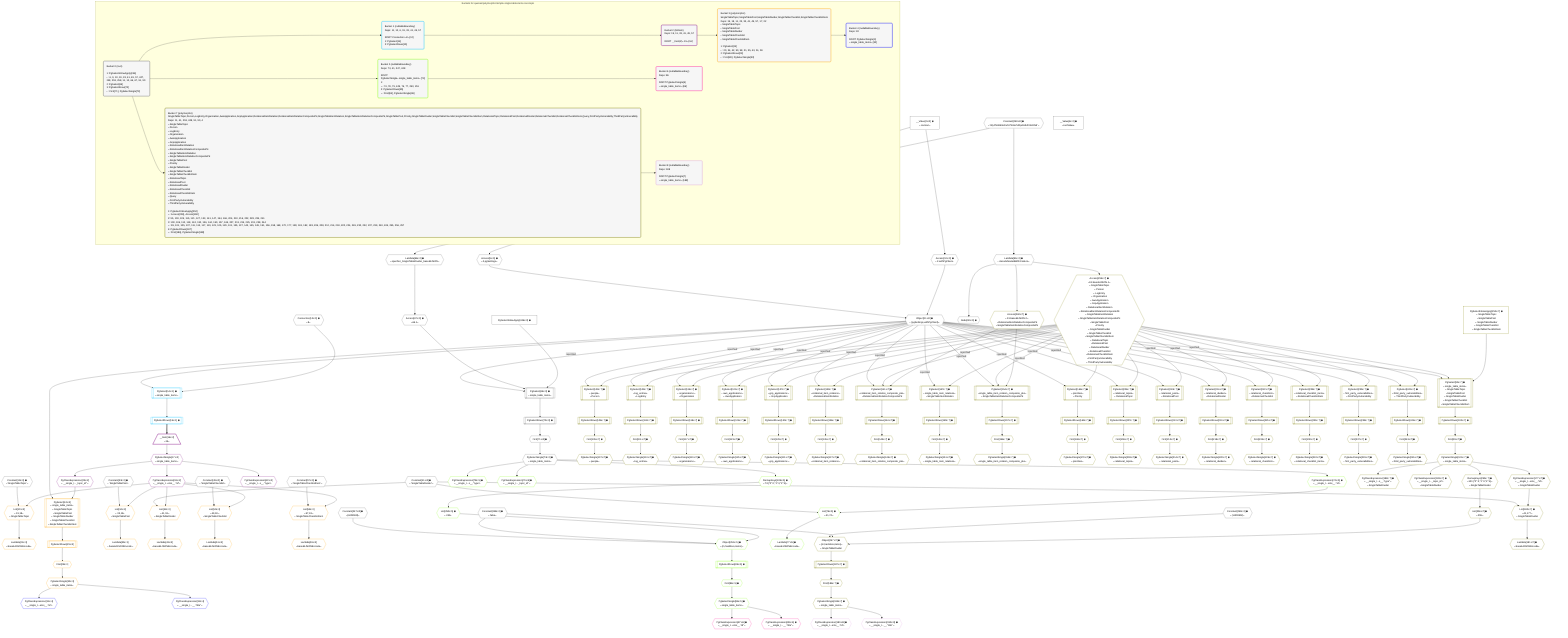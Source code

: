 %%{init: {'themeVariables': { 'fontSize': '12px'}}}%%
graph TD
    classDef path fill:#eee,stroke:#000,color:#000
    classDef plan fill:#fff,stroke-width:1px,color:#000
    classDef itemplan fill:#fff,stroke-width:2px,color:#000
    classDef unbatchedplan fill:#dff,stroke-width:1px,color:#000
    classDef sideeffectplan fill:#fcc,stroke-width:2px,color:#000
    classDef bucket fill:#f6f6f6,color:#000,stroke-width:2px,text-align:left


    %% plan dependencies
    Connection12{{"Connection[12∈0] ➊<br />ᐸ8ᐳ"}}:::plan
    PgSelect69[["PgSelect[69∈0] ➊<br />ᐸsingle_table_itemsᐳ"]]:::plan
    Object11{{"Object[11∈0] ➊<br />ᐸ{pgSettings,withPgClient}ᐳ"}}:::plan
    Access67{{"Access[67∈0] ➊<br />ᐸ66.1ᐳ"}}:::plan
    PgSelectInlineApply246["PgSelectInlineApply[246∈0] ➊"]:::plan
    Object11 -->|rejectNull| PgSelect69
    Access67 & PgSelectInlineApply246 --> PgSelect69
    Access9{{"Access[9∈0] ➊<br />ᐸ2.pgSettingsᐳ"}}:::plan
    Access10{{"Access[10∈0] ➊<br />ᐸ2.withPgClientᐳ"}}:::plan
    Access9 & Access10 --> Object11
    __Value2["__Value[2∈0] ➊<br />ᐸcontextᐳ"]:::plan
    __Value2 --> Access9
    __Value2 --> Access10
    Lambda66{{"Lambda[66∈0] ➊<br />ᐸspecifier_SingleTableDivider_base64JSONᐳ"}}:::plan
    Constant258{{"Constant[258∈0] ➊<br />ᐸ'WyJTaW5nbGVUYWJsZURpdmlkZXIiLDNd'ᐳ"}}:::plan
    Constant258 --> Lambda66
    Lambda66 --> Access67
    First71{{"First[71∈0] ➊"}}:::plan
    PgSelectRows72[["PgSelectRows[72∈0] ➊"]]:::plan
    PgSelectRows72 --> First71
    PgSelect69 --> PgSelectRows72
    PgSelectSingle73{{"PgSelectSingle[73∈0] ➊<br />ᐸsingle_table_itemsᐳ"}}:::plan
    First71 --> PgSelectSingle73
    Node90{{"Node[90∈0] ➊"}}:::plan
    Lambda91{{"Lambda[91∈0] ➊<br />ᐸdecodeNodeIdWithCodecsᐳ"}}:::plan
    Lambda91 --> Node90
    Constant258 --> Lambda91
    __Value4["__Value[4∈0] ➊<br />ᐸrootValueᐳ"]:::plan
    Constant19{{"Constant[19∈0] ➊<br />ᐸ'SingleTableTopic'ᐳ"}}:::plan
    Constant33{{"Constant[33∈0] ➊<br />ᐸ'SingleTablePost'ᐳ"}}:::plan
    Constant41{{"Constant[41∈0] ➊<br />ᐸ'SingleTableDivider'ᐳ"}}:::plan
    Constant49{{"Constant[49∈0] ➊<br />ᐸ'SingleTableChecklist'ᐳ"}}:::plan
    Constant57{{"Constant[57∈0] ➊<br />ᐸ'SingleTableChecklistItem'ᐳ"}}:::plan
    Constant247{{"Constant[247∈0] ➊<br />ᐸ[HIDDEN]ᐳ"}}:::plan
    Constant248{{"Constant[248∈0] ➊<br />ᐸfalseᐳ"}}:::plan
    Constant253{{"Constant[253∈0] ➊<br />ᐸ[HIDDEN]ᐳ"}}:::plan
    PgSelect14[["PgSelect[14∈1] ➊<br />ᐸsingle_table_itemsᐳ"]]:::plan
    Object11 & Connection12 --> PgSelect14
    PgSelectRows15[["PgSelectRows[15∈1] ➊"]]:::plan
    PgSelect14 --> PgSelectRows15
    __Item16[/"__Item[16∈2]<br />ᐸ15ᐳ"\]:::itemplan
    PgSelectRows15 ==> __Item16
    PgSelectSingle17{{"PgSelectSingle[17∈2]<br />ᐸsingle_table_itemsᐳ"}}:::plan
    __Item16 --> PgSelectSingle17
    PgClassExpression18{{"PgClassExpression[18∈2]<br />ᐸ__single_t...ems__.”id”ᐳ"}}:::plan
    PgSelectSingle17 --> PgClassExpression18
    PgClassExpression22{{"PgClassExpression[22∈2]<br />ᐸ__single_t...s__.”type”ᐳ"}}:::plan
    PgSelectSingle17 --> PgClassExpression22
    PgClassExpression23{{"PgClassExpression[23∈2]<br />ᐸ__single_t..._topic_id”ᐳ"}}:::plan
    PgSelectSingle17 --> PgClassExpression23
    List20{{"List[20∈3]<br />ᐸ19,18ᐳ<br />ᐳSingleTableTopic"}}:::plan
    Constant19 & PgClassExpression18 --> List20
    PgSelect24[["PgSelect[24∈3]<br />ᐸsingle_table_itemsᐳ<br />ᐳSingleTableTopic<br />ᐳSingleTablePost<br />ᐳSingleTableDivider<br />ᐳSingleTableChecklist<br />ᐳSingleTableChecklistItem"]]:::plan
    Object11 & PgClassExpression23 --> PgSelect24
    List34{{"List[34∈3]<br />ᐸ33,18ᐳ<br />ᐳSingleTablePost"}}:::plan
    Constant33 & PgClassExpression18 --> List34
    List42{{"List[42∈3]<br />ᐸ41,18ᐳ<br />ᐳSingleTableDivider"}}:::plan
    Constant41 & PgClassExpression18 --> List42
    List50{{"List[50∈3]<br />ᐸ49,18ᐳ<br />ᐳSingleTableChecklist"}}:::plan
    Constant49 & PgClassExpression18 --> List50
    List58{{"List[58∈3]<br />ᐸ57,18ᐳ<br />ᐳSingleTableChecklistItem"}}:::plan
    Constant57 & PgClassExpression18 --> List58
    Lambda21{{"Lambda[21∈3]<br />ᐸbase64JSONEncodeᐳ"}}:::plan
    List20 --> Lambda21
    First28{{"First[28∈3]"}}:::plan
    PgSelectRows29[["PgSelectRows[29∈3]"]]:::plan
    PgSelectRows29 --> First28
    PgSelect24 --> PgSelectRows29
    PgSelectSingle30{{"PgSelectSingle[30∈3]<br />ᐸsingle_table_itemsᐳ"}}:::plan
    First28 --> PgSelectSingle30
    Lambda35{{"Lambda[35∈3]<br />ᐸbase64JSONEncodeᐳ"}}:::plan
    List34 --> Lambda35
    Lambda43{{"Lambda[43∈3]<br />ᐸbase64JSONEncodeᐳ"}}:::plan
    List42 --> Lambda43
    Lambda51{{"Lambda[51∈3]<br />ᐸbase64JSONEncodeᐳ"}}:::plan
    List50 --> Lambda51
    Lambda59{{"Lambda[59∈3]<br />ᐸbase64JSONEncodeᐳ"}}:::plan
    List58 --> Lambda59
    PgClassExpression31{{"PgClassExpression[31∈4]<br />ᐸ__single_t...ems__.”id”ᐳ"}}:::plan
    PgSelectSingle30 --> PgClassExpression31
    PgClassExpression32{{"PgClassExpression[32∈4]<br />ᐸ__single_t...__.”title”ᐳ"}}:::plan
    PgSelectSingle30 --> PgClassExpression32
    Object251{{"Object[251∈5] ➊<br />ᐸ{m,hasMore,items}ᐳ"}}:::plan
    List250{{"List[250∈5] ➊<br />ᐸ249ᐳ"}}:::plan
    Constant247 & Constant248 & List250 --> Object251
    List76{{"List[76∈5] ➊<br />ᐸ41,74ᐳ"}}:::plan
    PgClassExpression74{{"PgClassExpression[74∈5] ➊<br />ᐸ__single_t...ems__.”id”ᐳ"}}:::plan
    Constant41 & PgClassExpression74 --> List76
    PgSelectSingle73 --> PgClassExpression74
    Lambda77{{"Lambda[77∈5] ➊<br />ᐸbase64JSONEncodeᐳ"}}:::plan
    List76 --> Lambda77
    PgClassExpression78{{"PgClassExpression[78∈5] ➊<br />ᐸ__single_t...s__.”type”ᐳ"}}:::plan
    PgSelectSingle73 --> PgClassExpression78
    PgClassExpression79{{"PgClassExpression[79∈5] ➊<br />ᐸ__single_t..._topic_id”ᐳ"}}:::plan
    PgSelectSingle73 --> PgClassExpression79
    First84{{"First[84∈5] ➊"}}:::plan
    PgSelectRows85[["PgSelectRows[85∈5] ➊"]]:::plan
    PgSelectRows85 --> First84
    Object251 --> PgSelectRows85
    PgSelectSingle86{{"PgSelectSingle[86∈5] ➊<br />ᐸsingle_table_itemsᐳ"}}:::plan
    First84 --> PgSelectSingle86
    RemapKeys249{{"RemapKeys[249∈5] ➊<br />ᐸ73:{”0”:2,”1”:3,”2”:4}ᐳ"}}:::plan
    PgSelectSingle73 --> RemapKeys249
    RemapKeys249 --> List250
    PgClassExpression87{{"PgClassExpression[87∈6] ➊<br />ᐸ__single_t...ems__.”id”ᐳ"}}:::plan
    PgSelectSingle86 --> PgClassExpression87
    PgClassExpression88{{"PgClassExpression[88∈6] ➊<br />ᐸ__single_t...__.”title”ᐳ"}}:::plan
    PgSelectSingle86 --> PgClassExpression88
    PgSelect95[["PgSelect[95∈7] ➊<br />ᐸsingle_table_itemsᐳ<br />ᐳSingleTableTopic<br />ᐳSingleTablePost<br />ᐳSingleTableDivider<br />ᐳSingleTableChecklist<br />ᐳSingleTableChecklistItem"]]:::plan
    Access259{{"Access[259∈7] ➊<br />ᐸ91.base64JSON.1ᐳ<br />ᐳSingleTableTopic<br />ᐳPerson<br />ᐳLogEntry<br />ᐳOrganization<br />ᐳAwsApplication<br />ᐳGcpApplication<br />ᐳRelationalItemRelation<br />ᐳRelationalItemRelationCompositePk<br />ᐳSingleTableItemRelation<br />ᐳSingleTableItemRelationCompositePk<br />ᐳSingleTablePost<br />ᐳPriority<br />ᐳSingleTableDivider<br />ᐳSingleTableChecklist<br />ᐳSingleTableChecklistItem<br />ᐳRelationalTopic<br />ᐳRelationalPost<br />ᐳRelationalDivider<br />ᐳRelationalChecklist<br />ᐳRelationalChecklistItem<br />ᐳFirstPartyVulnerability<br />ᐳThirdPartyVulnerability"}}:::plan
    PgSelectInlineApply252["PgSelectInlineApply[252∈7] ➊<br />ᐳSingleTableTopic<br />ᐳSingleTablePost<br />ᐳSingleTableDivider<br />ᐳSingleTableChecklist<br />ᐳSingleTableChecklistItem"]:::plan
    Object11 -->|rejectNull| PgSelect95
    Access259 & PgSelectInlineApply252 --> PgSelect95
    PgSelect141[["PgSelect[141∈7] ➊<br />ᐸrelational_item_relation_composite_pksᐳ<br />ᐳRelationalItemRelationCompositePk"]]:::plan
    Access260{{"Access[260∈7] ➊<br />ᐸ91.base64JSON.2ᐳ<br />ᐳRelationalItemRelationCompositePk<br />ᐳSingleTableItemRelationCompositePk"}}:::plan
    Object11 -->|rejectNull| PgSelect141
    Access259 -->|rejectNull| PgSelect141
    Access260 --> PgSelect141
    PgSelect154[["PgSelect[154∈7] ➊<br />ᐸsingle_table_item_relation_composite_pksᐳ<br />ᐳSingleTableItemRelationCompositePk"]]:::plan
    Object11 -->|rejectNull| PgSelect154
    Access259 -->|rejectNull| PgSelect154
    Access260 --> PgSelect154
    Object257{{"Object[257∈7] ➊<br />ᐸ{m,hasMore,items}ᐳ<br />ᐳSingleTableDivider"}}:::plan
    List256{{"List[256∈7] ➊<br />ᐸ255ᐳ"}}:::plan
    Constant253 & Constant248 & List256 --> Object257
    PgSelect103[["PgSelect[103∈7] ➊<br />ᐸpeopleᐳ<br />ᐳPerson"]]:::plan
    Object11 -->|rejectNull| PgSelect103
    Access259 --> PgSelect103
    PgSelect109[["PgSelect[109∈7] ➊<br />ᐸlog_entriesᐳ<br />ᐳLogEntry"]]:::plan
    Object11 -->|rejectNull| PgSelect109
    Access259 --> PgSelect109
    PgSelect115[["PgSelect[115∈7] ➊<br />ᐸorganizationsᐳ<br />ᐳOrganization"]]:::plan
    Object11 -->|rejectNull| PgSelect115
    Access259 --> PgSelect115
    PgSelect121[["PgSelect[121∈7] ➊<br />ᐸaws_applicationsᐳ<br />ᐳAwsApplication"]]:::plan
    Object11 -->|rejectNull| PgSelect121
    Access259 --> PgSelect121
    PgSelect127[["PgSelect[127∈7] ➊<br />ᐸgcp_applicationsᐳ<br />ᐳGcpApplication"]]:::plan
    Object11 -->|rejectNull| PgSelect127
    Access259 --> PgSelect127
    PgSelect133[["PgSelect[133∈7] ➊<br />ᐸrelational_item_relationsᐳ<br />ᐳRelationalItemRelation"]]:::plan
    Object11 -->|rejectNull| PgSelect133
    Access259 --> PgSelect133
    PgSelect147[["PgSelect[147∈7] ➊<br />ᐸsingle_table_item_relationsᐳ<br />ᐳSingleTableItemRelation"]]:::plan
    Object11 -->|rejectNull| PgSelect147
    Access259 --> PgSelect147
    PgSelect166[["PgSelect[166∈7] ➊<br />ᐸprioritiesᐳ<br />ᐳPriority"]]:::plan
    Object11 -->|rejectNull| PgSelect166
    Access259 --> PgSelect166
    List180{{"List[180∈7] ➊<br />ᐸ41,177ᐳ<br />ᐳSingleTableDivider"}}:::plan
    PgClassExpression177{{"PgClassExpression[177∈7] ➊<br />ᐸ__single_t...ems__.”id”ᐳ<br />ᐳSingleTableDivider"}}:::plan
    Constant41 & PgClassExpression177 --> List180
    PgSelect204[["PgSelect[204∈7] ➊<br />ᐸrelational_topicsᐳ<br />ᐳRelationalTopic"]]:::plan
    Object11 -->|rejectNull| PgSelect204
    Access259 --> PgSelect204
    PgSelect210[["PgSelect[210∈7] ➊<br />ᐸrelational_postsᐳ<br />ᐳRelationalPost"]]:::plan
    Object11 -->|rejectNull| PgSelect210
    Access259 --> PgSelect210
    PgSelect216[["PgSelect[216∈7] ➊<br />ᐸrelational_dividersᐳ<br />ᐳRelationalDivider"]]:::plan
    Object11 -->|rejectNull| PgSelect216
    Access259 --> PgSelect216
    PgSelect222[["PgSelect[222∈7] ➊<br />ᐸrelational_checklistsᐳ<br />ᐳRelationalChecklist"]]:::plan
    Object11 -->|rejectNull| PgSelect222
    Access259 --> PgSelect222
    PgSelect228[["PgSelect[228∈7] ➊<br />ᐸrelational_checklist_itemsᐳ<br />ᐳRelationalChecklistItem"]]:::plan
    Object11 -->|rejectNull| PgSelect228
    Access259 --> PgSelect228
    PgSelect235[["PgSelect[235∈7] ➊<br />ᐸfirst_party_vulnerabilitiesᐳ<br />ᐳFirstPartyVulnerability"]]:::plan
    Object11 -->|rejectNull| PgSelect235
    Access259 --> PgSelect235
    PgSelect241[["PgSelect[241∈7] ➊<br />ᐸthird_party_vulnerabilitiesᐳ<br />ᐳThirdPartyVulnerability"]]:::plan
    Object11 -->|rejectNull| PgSelect241
    Access259 --> PgSelect241
    First99{{"First[99∈7] ➊"}}:::plan
    PgSelectRows100[["PgSelectRows[100∈7] ➊"]]:::plan
    PgSelectRows100 --> First99
    PgSelect95 --> PgSelectRows100
    PgSelectSingle101{{"PgSelectSingle[101∈7] ➊<br />ᐸsingle_table_itemsᐳ"}}:::plan
    First99 --> PgSelectSingle101
    First105{{"First[105∈7] ➊"}}:::plan
    PgSelectRows106[["PgSelectRows[106∈7] ➊"]]:::plan
    PgSelectRows106 --> First105
    PgSelect103 --> PgSelectRows106
    PgSelectSingle107{{"PgSelectSingle[107∈7] ➊<br />ᐸpeopleᐳ"}}:::plan
    First105 --> PgSelectSingle107
    First111{{"First[111∈7] ➊"}}:::plan
    PgSelectRows112[["PgSelectRows[112∈7] ➊"]]:::plan
    PgSelectRows112 --> First111
    PgSelect109 --> PgSelectRows112
    PgSelectSingle113{{"PgSelectSingle[113∈7] ➊<br />ᐸlog_entriesᐳ"}}:::plan
    First111 --> PgSelectSingle113
    First117{{"First[117∈7] ➊"}}:::plan
    PgSelectRows118[["PgSelectRows[118∈7] ➊"]]:::plan
    PgSelectRows118 --> First117
    PgSelect115 --> PgSelectRows118
    PgSelectSingle119{{"PgSelectSingle[119∈7] ➊<br />ᐸorganizationsᐳ"}}:::plan
    First117 --> PgSelectSingle119
    First123{{"First[123∈7] ➊"}}:::plan
    PgSelectRows124[["PgSelectRows[124∈7] ➊"]]:::plan
    PgSelectRows124 --> First123
    PgSelect121 --> PgSelectRows124
    PgSelectSingle125{{"PgSelectSingle[125∈7] ➊<br />ᐸaws_applicationsᐳ"}}:::plan
    First123 --> PgSelectSingle125
    First129{{"First[129∈7] ➊"}}:::plan
    PgSelectRows130[["PgSelectRows[130∈7] ➊"]]:::plan
    PgSelectRows130 --> First129
    PgSelect127 --> PgSelectRows130
    PgSelectSingle131{{"PgSelectSingle[131∈7] ➊<br />ᐸgcp_applicationsᐳ"}}:::plan
    First129 --> PgSelectSingle131
    First135{{"First[135∈7] ➊"}}:::plan
    PgSelectRows136[["PgSelectRows[136∈7] ➊"]]:::plan
    PgSelectRows136 --> First135
    PgSelect133 --> PgSelectRows136
    PgSelectSingle137{{"PgSelectSingle[137∈7] ➊<br />ᐸrelational_item_relationsᐳ"}}:::plan
    First135 --> PgSelectSingle137
    First143{{"First[143∈7] ➊"}}:::plan
    PgSelectRows144[["PgSelectRows[144∈7] ➊"]]:::plan
    PgSelectRows144 --> First143
    PgSelect141 --> PgSelectRows144
    PgSelectSingle145{{"PgSelectSingle[145∈7] ➊<br />ᐸrelational_item_relation_composite_pksᐳ"}}:::plan
    First143 --> PgSelectSingle145
    First149{{"First[149∈7] ➊"}}:::plan
    PgSelectRows150[["PgSelectRows[150∈7] ➊"]]:::plan
    PgSelectRows150 --> First149
    PgSelect147 --> PgSelectRows150
    PgSelectSingle151{{"PgSelectSingle[151∈7] ➊<br />ᐸsingle_table_item_relationsᐳ"}}:::plan
    First149 --> PgSelectSingle151
    First156{{"First[156∈7] ➊"}}:::plan
    PgSelectRows157[["PgSelectRows[157∈7] ➊"]]:::plan
    PgSelectRows157 --> First156
    PgSelect154 --> PgSelectRows157
    PgSelectSingle158{{"PgSelectSingle[158∈7] ➊<br />ᐸsingle_table_item_relation_composite_pksᐳ"}}:::plan
    First156 --> PgSelectSingle158
    First168{{"First[168∈7] ➊"}}:::plan
    PgSelectRows169[["PgSelectRows[169∈7] ➊"]]:::plan
    PgSelectRows169 --> First168
    PgSelect166 --> PgSelectRows169
    PgSelectSingle170{{"PgSelectSingle[170∈7] ➊<br />ᐸprioritiesᐳ"}}:::plan
    First168 --> PgSelectSingle170
    PgSelectSingle101 --> PgClassExpression177
    Lambda181{{"Lambda[181∈7] ➊<br />ᐸbase64JSONEncodeᐳ"}}:::plan
    List180 --> Lambda181
    PgClassExpression182{{"PgClassExpression[182∈7] ➊<br />ᐸ__single_t...s__.”type”ᐳ<br />ᐳSingleTableDivider"}}:::plan
    PgSelectSingle101 --> PgClassExpression182
    PgClassExpression183{{"PgClassExpression[183∈7] ➊<br />ᐸ__single_t..._topic_id”ᐳ<br />ᐳSingleTableDivider"}}:::plan
    PgSelectSingle101 --> PgClassExpression183
    First186{{"First[186∈7] ➊"}}:::plan
    PgSelectRows187[["PgSelectRows[187∈7] ➊"]]:::plan
    PgSelectRows187 --> First186
    Object257 --> PgSelectRows187
    PgSelectSingle188{{"PgSelectSingle[188∈7] ➊<br />ᐸsingle_table_itemsᐳ"}}:::plan
    First186 --> PgSelectSingle188
    First206{{"First[206∈7] ➊"}}:::plan
    PgSelectRows207[["PgSelectRows[207∈7] ➊"]]:::plan
    PgSelectRows207 --> First206
    PgSelect204 --> PgSelectRows207
    PgSelectSingle208{{"PgSelectSingle[208∈7] ➊<br />ᐸrelational_topicsᐳ"}}:::plan
    First206 --> PgSelectSingle208
    First212{{"First[212∈7] ➊"}}:::plan
    PgSelectRows213[["PgSelectRows[213∈7] ➊"]]:::plan
    PgSelectRows213 --> First212
    PgSelect210 --> PgSelectRows213
    PgSelectSingle214{{"PgSelectSingle[214∈7] ➊<br />ᐸrelational_postsᐳ"}}:::plan
    First212 --> PgSelectSingle214
    First218{{"First[218∈7] ➊"}}:::plan
    PgSelectRows219[["PgSelectRows[219∈7] ➊"]]:::plan
    PgSelectRows219 --> First218
    PgSelect216 --> PgSelectRows219
    PgSelectSingle220{{"PgSelectSingle[220∈7] ➊<br />ᐸrelational_dividersᐳ"}}:::plan
    First218 --> PgSelectSingle220
    First224{{"First[224∈7] ➊"}}:::plan
    PgSelectRows225[["PgSelectRows[225∈7] ➊"]]:::plan
    PgSelectRows225 --> First224
    PgSelect222 --> PgSelectRows225
    PgSelectSingle226{{"PgSelectSingle[226∈7] ➊<br />ᐸrelational_checklistsᐳ"}}:::plan
    First224 --> PgSelectSingle226
    First230{{"First[230∈7] ➊"}}:::plan
    PgSelectRows231[["PgSelectRows[231∈7] ➊"]]:::plan
    PgSelectRows231 --> First230
    PgSelect228 --> PgSelectRows231
    PgSelectSingle232{{"PgSelectSingle[232∈7] ➊<br />ᐸrelational_checklist_itemsᐳ"}}:::plan
    First230 --> PgSelectSingle232
    First237{{"First[237∈7] ➊"}}:::plan
    PgSelectRows238[["PgSelectRows[238∈7] ➊"]]:::plan
    PgSelectRows238 --> First237
    PgSelect235 --> PgSelectRows238
    PgSelectSingle239{{"PgSelectSingle[239∈7] ➊<br />ᐸfirst_party_vulnerabilitiesᐳ"}}:::plan
    First237 --> PgSelectSingle239
    First243{{"First[243∈7] ➊"}}:::plan
    PgSelectRows244[["PgSelectRows[244∈7] ➊"]]:::plan
    PgSelectRows244 --> First243
    PgSelect241 --> PgSelectRows244
    PgSelectSingle245{{"PgSelectSingle[245∈7] ➊<br />ᐸthird_party_vulnerabilitiesᐳ"}}:::plan
    First243 --> PgSelectSingle245
    RemapKeys255{{"RemapKeys[255∈7] ➊<br />ᐸ101:{”0”:2,”1”:3,”2”:4}ᐳ<br />ᐳSingleTableDivider"}}:::plan
    PgSelectSingle101 --> RemapKeys255
    RemapKeys255 --> List256
    Lambda91 --> Access259
    Lambda91 --> Access260
    PgClassExpression189{{"PgClassExpression[189∈8] ➊<br />ᐸ__single_t...ems__.”id”ᐳ"}}:::plan
    PgSelectSingle188 --> PgClassExpression189
    PgClassExpression190{{"PgClassExpression[190∈8] ➊<br />ᐸ__single_t...__.”title”ᐳ"}}:::plan
    PgSelectSingle188 --> PgClassExpression190

    %% define steps

    subgraph "Buckets for queries/polymorphic/simple-single-table-items-root-topic"
    Bucket0("Bucket 0 (root)<br /><br />1: PgSelectInlineApply[246]<br />ᐳ: 6, 9, 10, 19, 33, 41, 49, 57, 247, 248, 253, 258, 11, 12, 66, 67, 91, 90<br />2: PgSelect[69]<br />3: PgSelectRows[72]<br />ᐳ: First[71], PgSelectSingle[73]"):::bucket
    classDef bucket0 stroke:#696969
    class Bucket0,__Value2,__Value4,Access9,Access10,Object11,Connection12,Constant19,Constant33,Constant41,Constant49,Constant57,Lambda66,Access67,PgSelect69,First71,PgSelectRows72,PgSelectSingle73,Node90,Lambda91,PgSelectInlineApply246,Constant247,Constant248,Constant253,Constant258 bucket0
    Bucket1("Bucket 1 (nullableBoundary)<br />Deps: 11, 12, 6, 19, 33, 41, 49, 57<br /><br />ROOT Connectionᐸ8ᐳ[12]<br />1: PgSelect[14]<br />2: PgSelectRows[15]"):::bucket
    classDef bucket1 stroke:#00bfff
    class Bucket1,PgSelect14,PgSelectRows15 bucket1
    Bucket2("Bucket 2 (listItem)<br />Deps: 19, 11, 33, 41, 49, 57<br /><br />ROOT __Item{2}ᐸ15ᐳ[16]"):::bucket
    classDef bucket2 stroke:#7f007f
    class Bucket2,__Item16,PgSelectSingle17,PgClassExpression18,PgClassExpression22,PgClassExpression23 bucket2
    Bucket3("Bucket 3 (polymorphic)<br />SingleTableTopic,SingleTablePost,SingleTableDivider,SingleTableChecklist,SingleTableChecklistItem<br />Deps: 19, 18, 11, 23, 33, 41, 49, 57, 17, 22<br />ᐳSingleTableTopic<br />ᐳSingleTablePost<br />ᐳSingleTableDivider<br />ᐳSingleTableChecklist<br />ᐳSingleTableChecklistItem<br /><br />1: PgSelect[24]<br />ᐳ: 20, 34, 42, 50, 58, 21, 35, 43, 51, 59<br />2: PgSelectRows[29]<br />ᐳ: First[28], PgSelectSingle[30]"):::bucket
    classDef bucket3 stroke:#ffa500
    class Bucket3,List20,Lambda21,PgSelect24,First28,PgSelectRows29,PgSelectSingle30,List34,Lambda35,List42,Lambda43,List50,Lambda51,List58,Lambda59 bucket3
    Bucket4("Bucket 4 (nullableBoundary)<br />Deps: 30<br /><br />ROOT PgSelectSingle{3}ᐸsingle_table_itemsᐳ[30]"):::bucket
    classDef bucket4 stroke:#0000ff
    class Bucket4,PgClassExpression31,PgClassExpression32 bucket4
    Bucket5("Bucket 5 (nullableBoundary)<br />Deps: 73, 41, 247, 248<br /><br />ROOT PgSelectSingleᐸsingle_table_itemsᐳ[73]<br />1: <br />ᐳ: 74, 78, 79, 249, 76, 77, 250, 251<br />2: PgSelectRows[85]<br />ᐳ: First[84], PgSelectSingle[86]"):::bucket
    classDef bucket5 stroke:#7fff00
    class Bucket5,PgClassExpression74,List76,Lambda77,PgClassExpression78,PgClassExpression79,First84,PgSelectRows85,PgSelectSingle86,RemapKeys249,List250,Object251 bucket5
    Bucket6("Bucket 6 (nullableBoundary)<br />Deps: 86<br /><br />ROOT PgSelectSingle{5}ᐸsingle_table_itemsᐳ[86]"):::bucket
    classDef bucket6 stroke:#ff1493
    class Bucket6,PgClassExpression87,PgClassExpression88 bucket6
    Bucket7("Bucket 7 (polymorphic)<br />SingleTableTopic,Person,LogEntry,Organization,AwsApplication,GcpApplication,RelationalItemRelation,RelationalItemRelationCompositePk,SingleTableItemRelation,SingleTableItemRelationCompositePk,SingleTablePost,Priority,SingleTableDivider,SingleTableChecklist,SingleTableChecklistItem,RelationalTopic,RelationalPost,RelationalDivider,RelationalChecklist,RelationalChecklistItem,Query,FirstPartyVulnerability,ThirdPartyVulnerability<br />Deps: 11, 41, 253, 248, 91, 90, 4<br />ᐳSingleTableTopic<br />ᐳPerson<br />ᐳLogEntry<br />ᐳOrganization<br />ᐳAwsApplication<br />ᐳGcpApplication<br />ᐳRelationalItemRelation<br />ᐳRelationalItemRelationCompositePk<br />ᐳSingleTableItemRelation<br />ᐳSingleTableItemRelationCompositePk<br />ᐳSingleTablePost<br />ᐳPriority<br />ᐳSingleTableDivider<br />ᐳSingleTableChecklist<br />ᐳSingleTableChecklistItem<br />ᐳRelationalTopic<br />ᐳRelationalPost<br />ᐳRelationalDivider<br />ᐳRelationalChecklist<br />ᐳRelationalChecklistItem<br />ᐳQuery<br />ᐳFirstPartyVulnerability<br />ᐳThirdPartyVulnerability<br /><br />1: PgSelectInlineApply[252]<br />ᐳ: Access[259], Access[260]<br />2: 95, 103, 109, 115, 121, 127, 133, 141, 147, 154, 166, 204, 210, 216, 222, 228, 235, 241<br />3: 100, 106, 112, 118, 124, 130, 136, 144, 150, 157, 169, 207, 213, 219, 225, 231, 238, 244<br />ᐳ: 99, 101, 105, 107, 111, 113, 117, 119, 123, 125, 129, 131, 135, 137, 143, 145, 149, 151, 156, 158, 168, 170, 177, 180, 181, 182, 183, 206, 208, 212, 214, 218, 220, 224, 226, 230, 232, 237, 239, 243, 245, 255, 256, 257<br />4: PgSelectRows[187]<br />ᐳ: First[186], PgSelectSingle[188]"):::bucket
    classDef bucket7 stroke:#808000
    class Bucket7,PgSelect95,First99,PgSelectRows100,PgSelectSingle101,PgSelect103,First105,PgSelectRows106,PgSelectSingle107,PgSelect109,First111,PgSelectRows112,PgSelectSingle113,PgSelect115,First117,PgSelectRows118,PgSelectSingle119,PgSelect121,First123,PgSelectRows124,PgSelectSingle125,PgSelect127,First129,PgSelectRows130,PgSelectSingle131,PgSelect133,First135,PgSelectRows136,PgSelectSingle137,PgSelect141,First143,PgSelectRows144,PgSelectSingle145,PgSelect147,First149,PgSelectRows150,PgSelectSingle151,PgSelect154,First156,PgSelectRows157,PgSelectSingle158,PgSelect166,First168,PgSelectRows169,PgSelectSingle170,PgClassExpression177,List180,Lambda181,PgClassExpression182,PgClassExpression183,First186,PgSelectRows187,PgSelectSingle188,PgSelect204,First206,PgSelectRows207,PgSelectSingle208,PgSelect210,First212,PgSelectRows213,PgSelectSingle214,PgSelect216,First218,PgSelectRows219,PgSelectSingle220,PgSelect222,First224,PgSelectRows225,PgSelectSingle226,PgSelect228,First230,PgSelectRows231,PgSelectSingle232,PgSelect235,First237,PgSelectRows238,PgSelectSingle239,PgSelect241,First243,PgSelectRows244,PgSelectSingle245,PgSelectInlineApply252,RemapKeys255,List256,Object257,Access259,Access260 bucket7
    Bucket8("Bucket 8 (nullableBoundary)<br />Deps: 188<br /><br />ROOT PgSelectSingle{7}ᐸsingle_table_itemsᐳ[188]"):::bucket
    classDef bucket8 stroke:#dda0dd
    class Bucket8,PgClassExpression189,PgClassExpression190 bucket8
    Bucket0 --> Bucket1 & Bucket5 & Bucket7
    Bucket1 --> Bucket2
    Bucket2 --> Bucket3
    Bucket3 --> Bucket4
    Bucket5 --> Bucket6
    Bucket7 --> Bucket8
    end